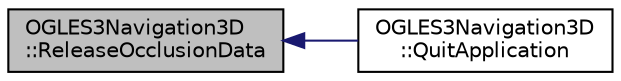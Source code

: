 digraph "OGLES3Navigation3D::ReleaseOcclusionData"
{
  edge [fontname="Helvetica",fontsize="10",labelfontname="Helvetica",labelfontsize="10"];
  node [fontname="Helvetica",fontsize="10",shape=record];
  rankdir="LR";
  Node1 [label="OGLES3Navigation3D\l::ReleaseOcclusionData",height=0.2,width=0.4,color="black", fillcolor="grey75", style="filled", fontcolor="black"];
  Node1 -> Node2 [dir="back",color="midnightblue",fontsize="10",style="solid"];
  Node2 [label="OGLES3Navigation3D\l::QuitApplication",height=0.2,width=0.4,color="black", fillcolor="white", style="filled",URL="$class_o_g_l_e_s3_navigation3_d.html#abea8a44fd81338a1b1949f4bd0d25055"];
}
